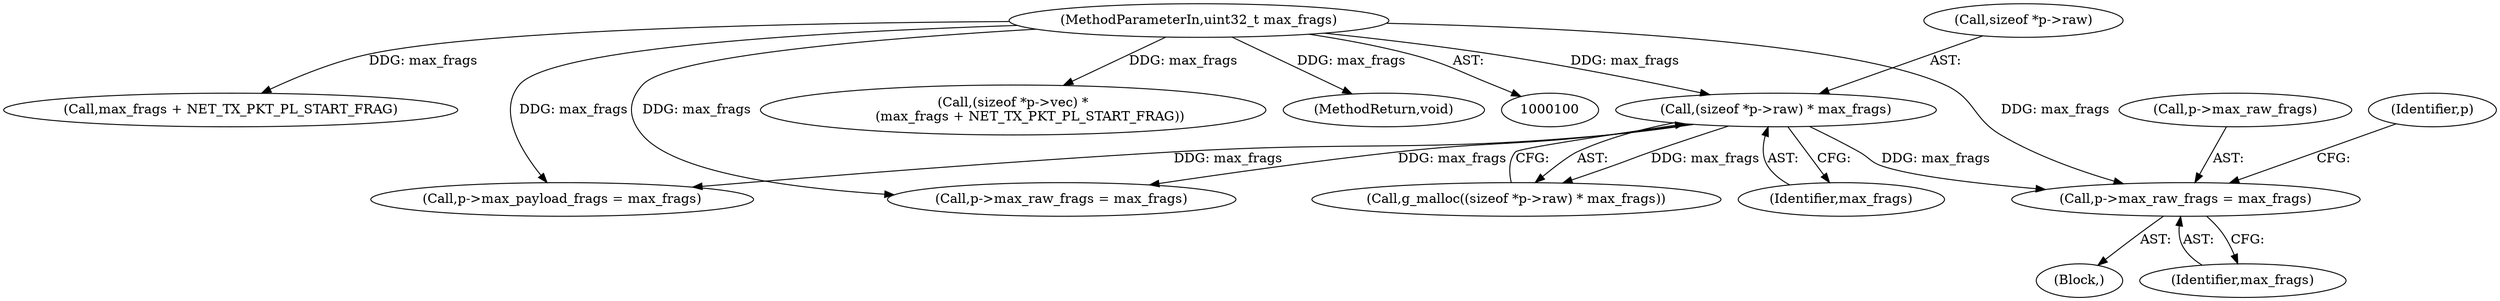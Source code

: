 digraph "0_qemu_47882fa4975bf0b58dd74474329fdd7154e8f04c@pointer" {
"1000149" [label="(Call,p->max_raw_frags = max_frags)"];
"1000103" [label="(MethodParameterIn,uint32_t max_frags)"];
"1000137" [label="(Call,(sizeof *p->raw) * max_frags)"];
"1000129" [label="(Call,max_frags + NET_TX_PKT_PL_START_FRAG)"];
"1000103" [label="(MethodParameterIn,uint32_t max_frags)"];
"1000144" [label="(Call,p->max_payload_frags = max_frags)"];
"1000154" [label="(Call,p->max_raw_frags = max_frags)"];
"1000150" [label="(Call,p->max_raw_frags)"];
"1000137" [label="(Call,(sizeof *p->raw) * max_frags)"];
"1000149" [label="(Call,p->max_raw_frags = max_frags)"];
"1000123" [label="(Call,(sizeof *p->vec) *\n        (max_frags + NET_TX_PKT_PL_START_FRAG))"];
"1000105" [label="(Block,)"];
"1000156" [label="(Identifier,p)"];
"1000136" [label="(Call,g_malloc((sizeof *p->raw) * max_frags))"];
"1000153" [label="(Identifier,max_frags)"];
"1000221" [label="(MethodReturn,void)"];
"1000143" [label="(Identifier,max_frags)"];
"1000138" [label="(Call,sizeof *p->raw)"];
"1000149" -> "1000105"  [label="AST: "];
"1000149" -> "1000153"  [label="CFG: "];
"1000150" -> "1000149"  [label="AST: "];
"1000153" -> "1000149"  [label="AST: "];
"1000156" -> "1000149"  [label="CFG: "];
"1000103" -> "1000149"  [label="DDG: max_frags"];
"1000137" -> "1000149"  [label="DDG: max_frags"];
"1000103" -> "1000100"  [label="AST: "];
"1000103" -> "1000221"  [label="DDG: max_frags"];
"1000103" -> "1000123"  [label="DDG: max_frags"];
"1000103" -> "1000129"  [label="DDG: max_frags"];
"1000103" -> "1000137"  [label="DDG: max_frags"];
"1000103" -> "1000144"  [label="DDG: max_frags"];
"1000103" -> "1000154"  [label="DDG: max_frags"];
"1000137" -> "1000136"  [label="AST: "];
"1000137" -> "1000143"  [label="CFG: "];
"1000138" -> "1000137"  [label="AST: "];
"1000143" -> "1000137"  [label="AST: "];
"1000136" -> "1000137"  [label="CFG: "];
"1000137" -> "1000136"  [label="DDG: max_frags"];
"1000137" -> "1000144"  [label="DDG: max_frags"];
"1000137" -> "1000154"  [label="DDG: max_frags"];
}

